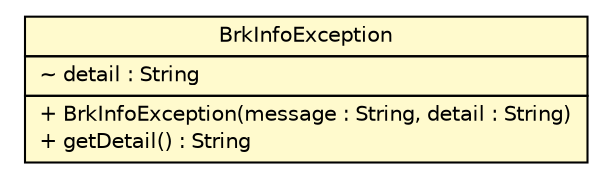 #!/usr/local/bin/dot
#
# Class diagram 
# Generated by UMLGraph version R5_6-24-gf6e263 (http://www.umlgraph.org/)
#

digraph G {
	edge [fontname="Helvetica",fontsize=10,labelfontname="Helvetica",labelfontsize=10];
	node [fontname="Helvetica",fontsize=10,shape=plaintext];
	nodesep=0.25;
	ranksep=0.5;
	// nl.b3p.brmo.soap.brk.BrkInfoException
	c398 [label=<<table title="nl.b3p.brmo.soap.brk.BrkInfoException" border="0" cellborder="1" cellspacing="0" cellpadding="2" port="p" bgcolor="lemonChiffon" href="./BrkInfoException.html">
		<tr><td><table border="0" cellspacing="0" cellpadding="1">
<tr><td align="center" balign="center"> BrkInfoException </td></tr>
		</table></td></tr>
		<tr><td><table border="0" cellspacing="0" cellpadding="1">
<tr><td align="left" balign="left"> ~ detail : String </td></tr>
		</table></td></tr>
		<tr><td><table border="0" cellspacing="0" cellpadding="1">
<tr><td align="left" balign="left"> + BrkInfoException(message : String, detail : String) </td></tr>
<tr><td align="left" balign="left"> + getDetail() : String </td></tr>
		</table></td></tr>
		</table>>, URL="./BrkInfoException.html", fontname="Helvetica", fontcolor="black", fontsize=10.0];
}

